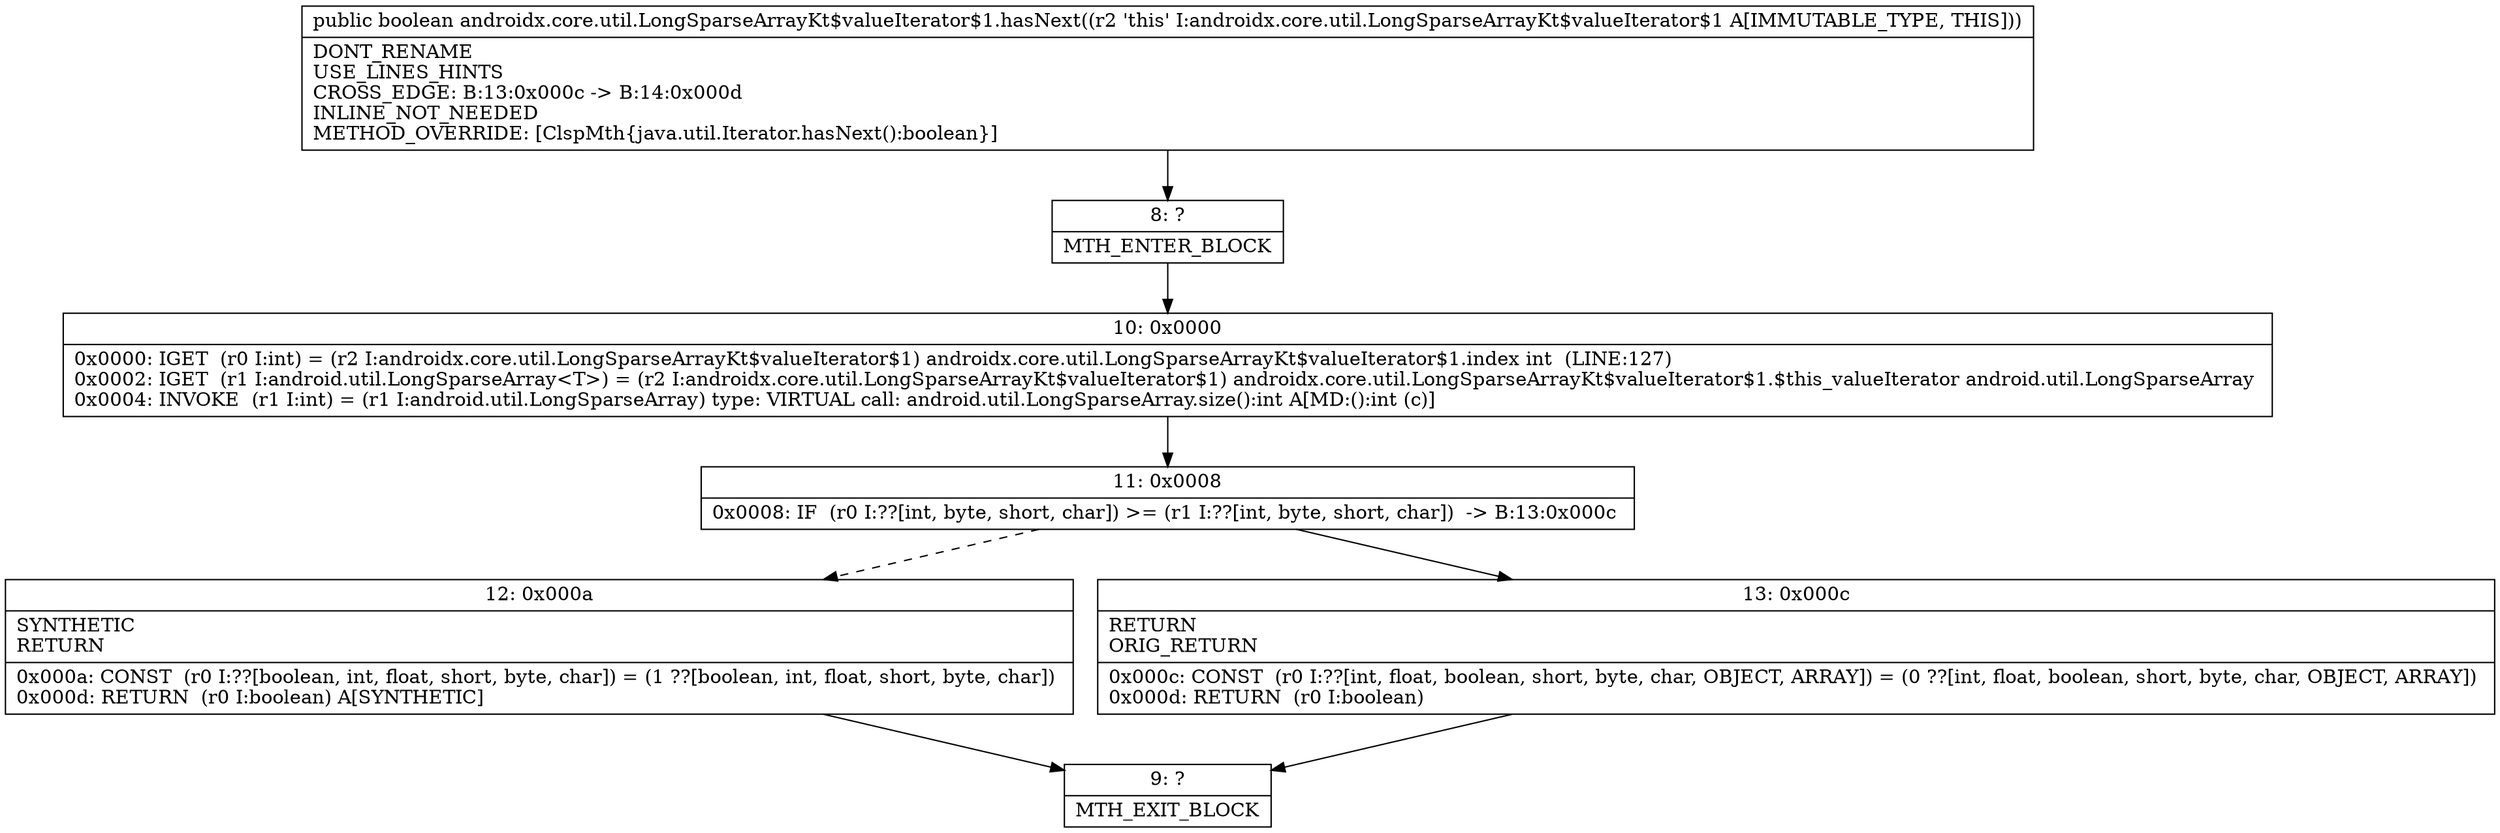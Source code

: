 digraph "CFG forandroidx.core.util.LongSparseArrayKt$valueIterator$1.hasNext()Z" {
Node_8 [shape=record,label="{8\:\ ?|MTH_ENTER_BLOCK\l}"];
Node_10 [shape=record,label="{10\:\ 0x0000|0x0000: IGET  (r0 I:int) = (r2 I:androidx.core.util.LongSparseArrayKt$valueIterator$1) androidx.core.util.LongSparseArrayKt$valueIterator$1.index int  (LINE:127)\l0x0002: IGET  (r1 I:android.util.LongSparseArray\<T\>) = (r2 I:androidx.core.util.LongSparseArrayKt$valueIterator$1) androidx.core.util.LongSparseArrayKt$valueIterator$1.$this_valueIterator android.util.LongSparseArray \l0x0004: INVOKE  (r1 I:int) = (r1 I:android.util.LongSparseArray) type: VIRTUAL call: android.util.LongSparseArray.size():int A[MD:():int (c)]\l}"];
Node_11 [shape=record,label="{11\:\ 0x0008|0x0008: IF  (r0 I:??[int, byte, short, char]) \>= (r1 I:??[int, byte, short, char])  \-\> B:13:0x000c \l}"];
Node_12 [shape=record,label="{12\:\ 0x000a|SYNTHETIC\lRETURN\l|0x000a: CONST  (r0 I:??[boolean, int, float, short, byte, char]) = (1 ??[boolean, int, float, short, byte, char]) \l0x000d: RETURN  (r0 I:boolean) A[SYNTHETIC]\l}"];
Node_9 [shape=record,label="{9\:\ ?|MTH_EXIT_BLOCK\l}"];
Node_13 [shape=record,label="{13\:\ 0x000c|RETURN\lORIG_RETURN\l|0x000c: CONST  (r0 I:??[int, float, boolean, short, byte, char, OBJECT, ARRAY]) = (0 ??[int, float, boolean, short, byte, char, OBJECT, ARRAY]) \l0x000d: RETURN  (r0 I:boolean) \l}"];
MethodNode[shape=record,label="{public boolean androidx.core.util.LongSparseArrayKt$valueIterator$1.hasNext((r2 'this' I:androidx.core.util.LongSparseArrayKt$valueIterator$1 A[IMMUTABLE_TYPE, THIS]))  | DONT_RENAME\lUSE_LINES_HINTS\lCROSS_EDGE: B:13:0x000c \-\> B:14:0x000d\lINLINE_NOT_NEEDED\lMETHOD_OVERRIDE: [ClspMth\{java.util.Iterator.hasNext():boolean\}]\l}"];
MethodNode -> Node_8;Node_8 -> Node_10;
Node_10 -> Node_11;
Node_11 -> Node_12[style=dashed];
Node_11 -> Node_13;
Node_12 -> Node_9;
Node_13 -> Node_9;
}

